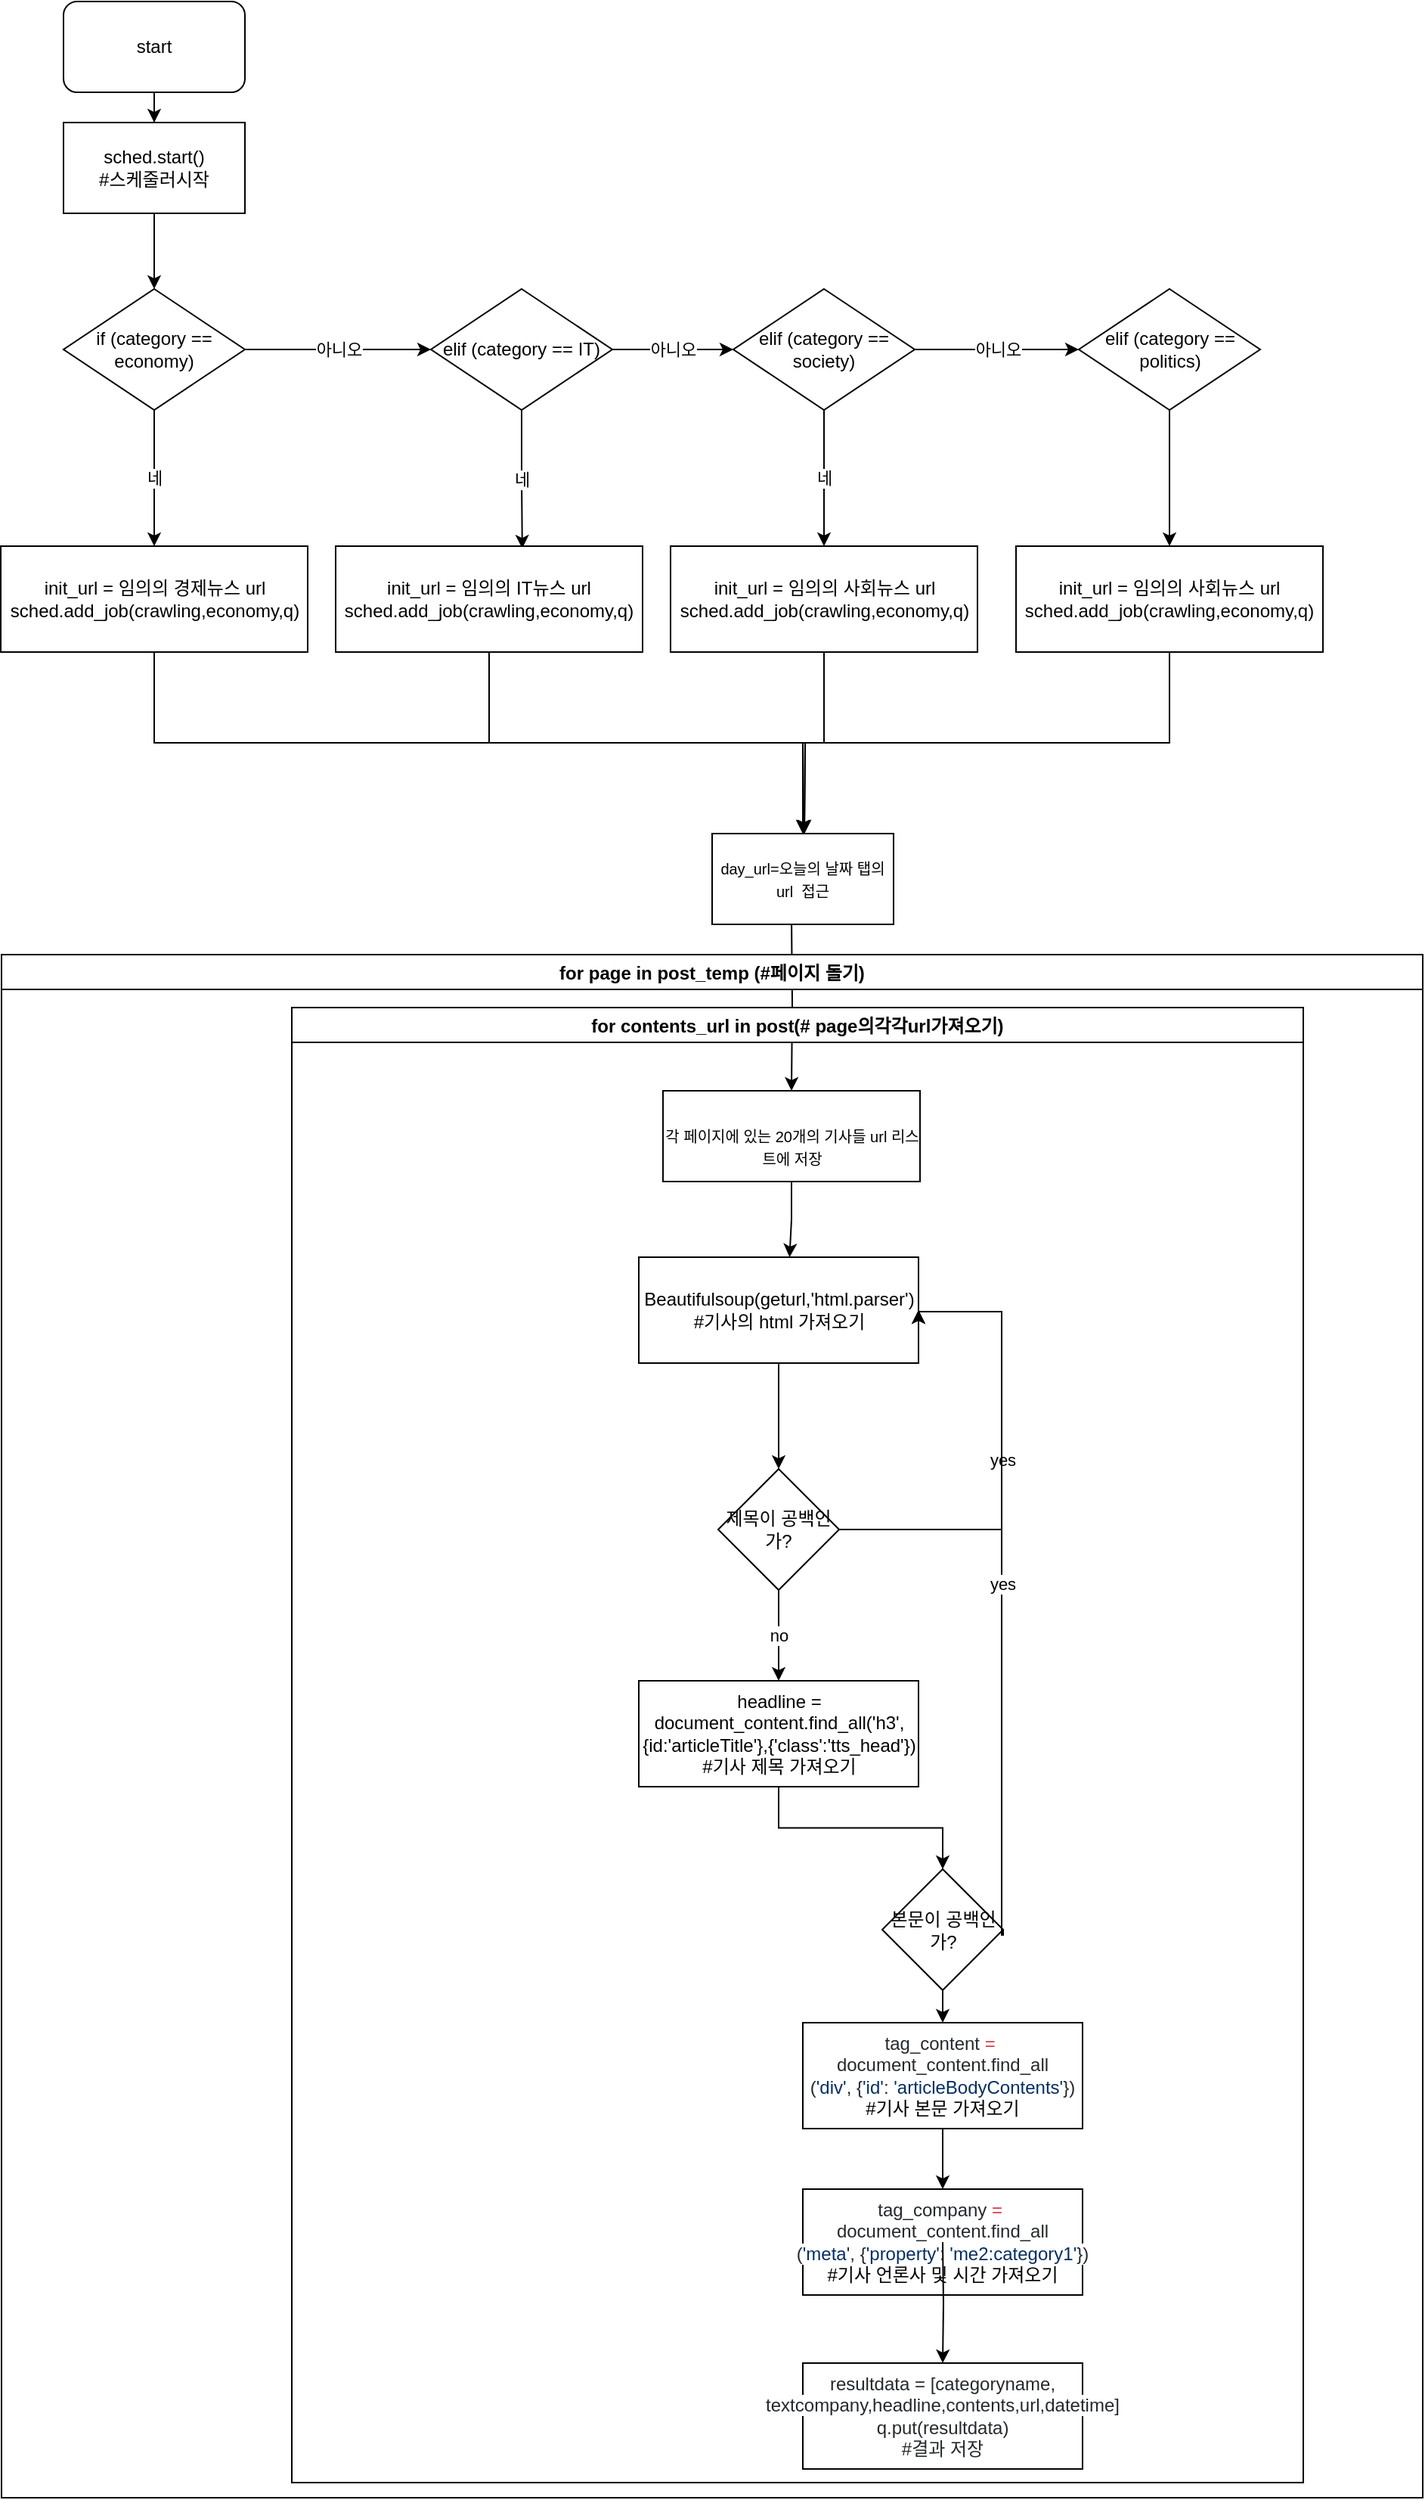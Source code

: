 <mxfile version="12.2.6" type="github" pages="1"><diagram id="5E8hxEOjwck5plJGQpqs" name="Page-1"><mxGraphModel dx="2570" dy="593" grid="1" gridSize="10" guides="1" tooltips="1" connect="1" arrows="1" fold="1" page="1" pageScale="1" pageWidth="827" pageHeight="1169" math="0" shadow="0"><root><mxCell id="0"/><mxCell id="1" parent="0"/><mxCell id="jVOUrwJ0EP7208onyzIt-14" value="" style="edgeStyle=orthogonalEdgeStyle;rounded=0;orthogonalLoop=1;jettySize=auto;html=1;" edge="1" parent="1" source="jVOUrwJ0EP7208onyzIt-8" target="jVOUrwJ0EP7208onyzIt-9"><mxGeometry relative="1" as="geometry"/></mxCell><mxCell id="jVOUrwJ0EP7208onyzIt-8" value="start" style="rounded=1;whiteSpace=wrap;html=1;" vertex="1" parent="1"><mxGeometry x="20" y="20" width="120" height="60" as="geometry"/></mxCell><mxCell id="jVOUrwJ0EP7208onyzIt-13" value="" style="edgeStyle=orthogonalEdgeStyle;rounded=0;orthogonalLoop=1;jettySize=auto;html=1;entryX=0.5;entryY=0;entryDx=0;entryDy=0;" edge="1" parent="1" source="jVOUrwJ0EP7208onyzIt-9" target="jVOUrwJ0EP7208onyzIt-15"><mxGeometry relative="1" as="geometry"/></mxCell><mxCell id="jVOUrwJ0EP7208onyzIt-9" value="sched.start()&lt;br&gt;#스케줄러시작" style="rounded=0;whiteSpace=wrap;html=1;" vertex="1" parent="1"><mxGeometry x="20" y="100" width="120" height="60" as="geometry"/></mxCell><mxCell id="jVOUrwJ0EP7208onyzIt-108" style="edgeStyle=orthogonalEdgeStyle;rounded=0;orthogonalLoop=1;jettySize=auto;html=1;exitX=0.5;exitY=1;exitDx=0;exitDy=0;" edge="1" parent="1" source="jVOUrwJ0EP7208onyzIt-10"><mxGeometry relative="1" as="geometry"><mxPoint x="510" y="570" as="targetPoint"/></mxGeometry></mxCell><mxCell id="jVOUrwJ0EP7208onyzIt-10" value="init_url = 임의의 경제뉴스 url&lt;br&gt;sched.add_job(crawling,economy,q)" style="rounded=0;whiteSpace=wrap;html=1;" vertex="1" parent="1"><mxGeometry x="-21.5" y="380" width="203" height="70" as="geometry"/></mxCell><mxCell id="jVOUrwJ0EP7208onyzIt-49" value="" style="edgeStyle=orthogonalEdgeStyle;rounded=0;orthogonalLoop=1;jettySize=auto;html=1;" edge="1" parent="1" target="jVOUrwJ0EP7208onyzIt-48"><mxGeometry relative="1" as="geometry"><mxPoint x="501.5" y="624" as="sourcePoint"/></mxGeometry></mxCell><mxCell id="jVOUrwJ0EP7208onyzIt-17" value="네" style="edgeStyle=orthogonalEdgeStyle;rounded=0;orthogonalLoop=1;jettySize=auto;html=1;" edge="1" parent="1" source="jVOUrwJ0EP7208onyzIt-15" target="jVOUrwJ0EP7208onyzIt-10"><mxGeometry relative="1" as="geometry"/></mxCell><mxCell id="jVOUrwJ0EP7208onyzIt-22" value="아니오" style="edgeStyle=orthogonalEdgeStyle;rounded=0;orthogonalLoop=1;jettySize=auto;html=1;" edge="1" parent="1" source="jVOUrwJ0EP7208onyzIt-15" target="jVOUrwJ0EP7208onyzIt-21"><mxGeometry relative="1" as="geometry"/></mxCell><mxCell id="jVOUrwJ0EP7208onyzIt-15" value="if (category == economy)" style="rhombus;whiteSpace=wrap;html=1;" vertex="1" parent="1"><mxGeometry x="20" y="210" width="120" height="80" as="geometry"/></mxCell><mxCell id="jVOUrwJ0EP7208onyzIt-24" value="아니오" style="edgeStyle=orthogonalEdgeStyle;rounded=0;orthogonalLoop=1;jettySize=auto;html=1;" edge="1" parent="1" source="jVOUrwJ0EP7208onyzIt-21" target="jVOUrwJ0EP7208onyzIt-23"><mxGeometry relative="1" as="geometry"/></mxCell><mxCell id="jVOUrwJ0EP7208onyzIt-32" value="네" style="edgeStyle=orthogonalEdgeStyle;rounded=0;orthogonalLoop=1;jettySize=auto;html=1;entryX=0.608;entryY=0.022;entryDx=0;entryDy=0;entryPerimeter=0;" edge="1" parent="1" source="jVOUrwJ0EP7208onyzIt-21" target="jVOUrwJ0EP7208onyzIt-42"><mxGeometry relative="1" as="geometry"><mxPoint x="284" y="359.857" as="targetPoint"/></mxGeometry></mxCell><mxCell id="jVOUrwJ0EP7208onyzIt-21" value="elif (category == IT)" style="rhombus;whiteSpace=wrap;html=1;" vertex="1" parent="1"><mxGeometry x="263" y="210" width="120" height="80" as="geometry"/></mxCell><mxCell id="jVOUrwJ0EP7208onyzIt-26" value="아니오" style="edgeStyle=orthogonalEdgeStyle;rounded=0;orthogonalLoop=1;jettySize=auto;html=1;" edge="1" parent="1" source="jVOUrwJ0EP7208onyzIt-23" target="jVOUrwJ0EP7208onyzIt-25"><mxGeometry relative="1" as="geometry"/></mxCell><mxCell id="jVOUrwJ0EP7208onyzIt-41" value="네" style="edgeStyle=orthogonalEdgeStyle;rounded=0;orthogonalLoop=1;jettySize=auto;html=1;entryX=0.5;entryY=0;entryDx=0;entryDy=0;" edge="1" parent="1" source="jVOUrwJ0EP7208onyzIt-23" target="jVOUrwJ0EP7208onyzIt-43"><mxGeometry relative="1" as="geometry"><mxPoint x="479.714" y="359.857" as="targetPoint"/></mxGeometry></mxCell><mxCell id="jVOUrwJ0EP7208onyzIt-23" value="elif (category == society)" style="rhombus;whiteSpace=wrap;html=1;" vertex="1" parent="1"><mxGeometry x="463" y="210" width="120" height="80" as="geometry"/></mxCell><mxCell id="jVOUrwJ0EP7208onyzIt-46" value="" style="edgeStyle=orthogonalEdgeStyle;rounded=0;orthogonalLoop=1;jettySize=auto;html=1;entryX=0.5;entryY=0;entryDx=0;entryDy=0;" edge="1" parent="1" source="jVOUrwJ0EP7208onyzIt-25" target="jVOUrwJ0EP7208onyzIt-44"><mxGeometry relative="1" as="geometry"><mxPoint x="751.5" y="370" as="targetPoint"/></mxGeometry></mxCell><mxCell id="jVOUrwJ0EP7208onyzIt-25" value="elif (category == politics)" style="rhombus;whiteSpace=wrap;html=1;" vertex="1" parent="1"><mxGeometry x="691.5" y="210" width="120" height="80" as="geometry"/></mxCell><mxCell id="jVOUrwJ0EP7208onyzIt-107" style="edgeStyle=orthogonalEdgeStyle;rounded=0;orthogonalLoop=1;jettySize=auto;html=1;exitX=0.5;exitY=1;exitDx=0;exitDy=0;entryX=0.5;entryY=0;entryDx=0;entryDy=0;" edge="1" parent="1" source="jVOUrwJ0EP7208onyzIt-42" target="jVOUrwJ0EP7208onyzIt-104"><mxGeometry relative="1" as="geometry"/></mxCell><mxCell id="jVOUrwJ0EP7208onyzIt-42" value="init_url = 임의의 IT뉴스 url&lt;br&gt;sched.add_job(crawling,economy,q)" style="rounded=0;whiteSpace=wrap;html=1;" vertex="1" parent="1"><mxGeometry x="200" y="380" width="203" height="70" as="geometry"/></mxCell><mxCell id="jVOUrwJ0EP7208onyzIt-105" style="edgeStyle=orthogonalEdgeStyle;rounded=0;orthogonalLoop=1;jettySize=auto;html=1;entryX=0.5;entryY=0;entryDx=0;entryDy=0;" edge="1" parent="1" source="jVOUrwJ0EP7208onyzIt-43" target="jVOUrwJ0EP7208onyzIt-104"><mxGeometry relative="1" as="geometry"/></mxCell><mxCell id="jVOUrwJ0EP7208onyzIt-43" value="&lt;span style=&quot;color: rgba(0 , 0 , 0 , 0) ; font-family: monospace ; font-size: 0px ; white-space: nowrap&quot;&gt;%3CmxGraphModel%3E%3Croot%3E%3CmxCell%20id%3D%220%22%2F%3E%3CmxCell%20id%3D%221%22%20parent%3D%220%22%2F%3E%3CmxCell%20id%3D%222%22%20value%3D%22init_url%20%3D%20%EC%9E%84%EC%9D%98%EC%9D%98%20%EA%B2%BD%EC%A0%9C%EB%89%B4%EC%8A%A4%20url%26lt%3Bbr%26gt%3Bsched.add_job(crawling%2Ceconomy%2Cq)%22%20style%3D%22rounded%3D0%3BwhiteSpace%3Dwrap%3Bhtml%3D1%3B%22%20vertex%3D%221%22%20parent%3D%221%22%3E%3CmxGeometry%20x%3D%22-21.5%22%20y%3D%22380%22%20width%3D%22203%22%20height%3D%2270%22%20as%3D%22geometry%22%2F%3E%3C%2FmxCell%3E%3C%2Froot%3E%3C%2FmxGraphModel%3E&lt;/span&gt;init_url = 임의의 사회뉴스 url&lt;br&gt;sched.add_job(crawling,economy,q)" style="rounded=0;whiteSpace=wrap;html=1;" vertex="1" parent="1"><mxGeometry x="421.5" y="380" width="203" height="70" as="geometry"/></mxCell><mxCell id="jVOUrwJ0EP7208onyzIt-80" style="edgeStyle=orthogonalEdgeStyle;rounded=0;orthogonalLoop=1;jettySize=auto;html=1;exitX=0.5;exitY=1;exitDx=0;exitDy=0;" edge="1" parent="1" source="jVOUrwJ0EP7208onyzIt-44"><mxGeometry relative="1" as="geometry"><mxPoint x="510" y="570" as="targetPoint"/></mxGeometry></mxCell><mxCell id="jVOUrwJ0EP7208onyzIt-44" value="&lt;span style=&quot;color: rgba(0 , 0 , 0 , 0) ; font-family: monospace ; font-size: 0px ; white-space: nowrap&quot;&gt;%3CmxGraphModel%3E%3Croot%3E%3CmxCell%20id%3D%220%22%2F%3E%3CmxCell%20id%3D%221%22%20parent%3D%220%22%2F%3E%3CmxCell%20id%3D%222%22%20value%3D%22init_url%20%3D%20%EC%9E%84%EC%9D%98%EC%9D%98%20%EA%B2%BD%EC%A0%9C%EB%89%B4%EC%8A%A4%20url%26lt%3Bbr%26gt%3Bsched.add_job(crawling%2Ceconomy%2Cq)%22%20style%3D%22rounded%3D0%3BwhiteSpace%3Dwrap%3Bhtml%3D1%3B%22%20vertex%3D%221%22%20parent%3D%221%22%3E%3CmxGeometry%20x%3D%22-21.5%22%20y%3D%22380%22%20width%3D%22203%22%20height%3D%2270%22%20as%3D%22geometry%22%2F%3E%3C%2FmxCell%3E%3C%2Froot%3E%3C%2FmxGraphModel%3E&lt;/span&gt;init_url = 임의의 사회뉴스 url&lt;br&gt;sched.add_job(crawling,economy,q)" style="rounded=0;whiteSpace=wrap;html=1;" vertex="1" parent="1"><mxGeometry x="650" y="380" width="203" height="70" as="geometry"/></mxCell><mxCell id="jVOUrwJ0EP7208onyzIt-62" value="for page in post_temp (#페이지 돌기)" style="swimlane;" vertex="1" parent="1"><mxGeometry x="-21" y="650" width="940" height="1020" as="geometry"/></mxCell><mxCell id="jVOUrwJ0EP7208onyzIt-51" value="" style="edgeStyle=orthogonalEdgeStyle;rounded=0;orthogonalLoop=1;jettySize=auto;html=1;" edge="1" parent="jVOUrwJ0EP7208onyzIt-62" source="jVOUrwJ0EP7208onyzIt-48"><mxGeometry relative="1" as="geometry"><mxPoint x="521.214" y="200" as="targetPoint"/></mxGeometry></mxCell><mxCell id="jVOUrwJ0EP7208onyzIt-52" value="Beautifulsoup(geturl,'html.parser')&lt;br&gt;#기사의 html 가져오기" style="rounded=0;whiteSpace=wrap;html=1;" vertex="1" parent="jVOUrwJ0EP7208onyzIt-62"><mxGeometry x="421.5" y="200" width="185" height="70" as="geometry"/></mxCell><mxCell id="jVOUrwJ0EP7208onyzIt-64" value="" style="edgeStyle=orthogonalEdgeStyle;rounded=0;orthogonalLoop=1;jettySize=auto;html=1;entryX=0.5;entryY=0;entryDx=0;entryDy=0;" edge="1" parent="jVOUrwJ0EP7208onyzIt-62" source="jVOUrwJ0EP7208onyzIt-54" target="jVOUrwJ0EP7208onyzIt-67"><mxGeometry relative="1" as="geometry"/></mxCell><mxCell id="jVOUrwJ0EP7208onyzIt-54" value="headline = document_content.find_all('h3',{id:'articleTitle'},{'class':'tts_head'})&lt;br&gt;#기사 제목 가져오기" style="rounded=0;whiteSpace=wrap;html=1;" vertex="1" parent="jVOUrwJ0EP7208onyzIt-62"><mxGeometry x="421.5" y="480" width="185" height="70" as="geometry"/></mxCell><mxCell id="jVOUrwJ0EP7208onyzIt-60" value="no" style="edgeStyle=orthogonalEdgeStyle;rounded=0;orthogonalLoop=1;jettySize=auto;html=1;exitX=0.5;exitY=1;exitDx=0;exitDy=0;entryX=0.5;entryY=0;entryDx=0;entryDy=0;" edge="1" parent="jVOUrwJ0EP7208onyzIt-62" source="jVOUrwJ0EP7208onyzIt-56" target="jVOUrwJ0EP7208onyzIt-54"><mxGeometry relative="1" as="geometry"/></mxCell><mxCell id="jVOUrwJ0EP7208onyzIt-61" value="yes" style="edgeStyle=orthogonalEdgeStyle;rounded=0;orthogonalLoop=1;jettySize=auto;html=1;exitX=1;exitY=0.5;exitDx=0;exitDy=0;entryX=1;entryY=0.5;entryDx=0;entryDy=0;" edge="1" parent="jVOUrwJ0EP7208onyzIt-62" source="jVOUrwJ0EP7208onyzIt-56" target="jVOUrwJ0EP7208onyzIt-52"><mxGeometry relative="1" as="geometry"><Array as="points"><mxPoint x="661.5" y="380"/><mxPoint x="661.5" y="236"/></Array></mxGeometry></mxCell><mxCell id="jVOUrwJ0EP7208onyzIt-56" value="제목이 공백인가?" style="rhombus;whiteSpace=wrap;html=1;" vertex="1" parent="jVOUrwJ0EP7208onyzIt-62"><mxGeometry x="474" y="340" width="80" height="80" as="geometry"/></mxCell><mxCell id="jVOUrwJ0EP7208onyzIt-59" style="edgeStyle=orthogonalEdgeStyle;rounded=0;orthogonalLoop=1;jettySize=auto;html=1;entryX=0.5;entryY=0;entryDx=0;entryDy=0;" edge="1" parent="jVOUrwJ0EP7208onyzIt-62" source="jVOUrwJ0EP7208onyzIt-52" target="jVOUrwJ0EP7208onyzIt-56"><mxGeometry relative="1" as="geometry"/></mxCell><mxCell id="jVOUrwJ0EP7208onyzIt-72" value="" style="edgeStyle=orthogonalEdgeStyle;rounded=0;orthogonalLoop=1;jettySize=auto;html=1;" edge="1" parent="jVOUrwJ0EP7208onyzIt-62" source="jVOUrwJ0EP7208onyzIt-63" target="jVOUrwJ0EP7208onyzIt-71"><mxGeometry relative="1" as="geometry"/></mxCell><mxCell id="jVOUrwJ0EP7208onyzIt-63" value="&lt;span style=&quot;color: rgb(36 , 41 , 46) ; font-family: , &amp;#34;consolas&amp;#34; , &amp;#34;liberation mono&amp;#34; , &amp;#34;menlo&amp;#34; , monospace ; white-space: pre ; background-color: rgb(255 , 255 , 255)&quot;&gt;tag_content &lt;/span&gt;&lt;span class=&quot;pl-k&quot; style=&quot;box-sizing: border-box ; color: rgb(215 , 58 , 73) ; font-family: , &amp;#34;consolas&amp;#34; , &amp;#34;liberation mono&amp;#34; , &amp;#34;menlo&amp;#34; , monospace ; white-space: pre ; background-color: rgb(255 , 255 , 255)&quot;&gt;=&lt;/span&gt;&lt;span style=&quot;color: rgb(36 , 41 , 46) ; font-family: , &amp;#34;consolas&amp;#34; , &amp;#34;liberation mono&amp;#34; , &amp;#34;menlo&amp;#34; , monospace ; white-space: pre ; background-color: rgb(255 , 255 , 255)&quot;&gt; &lt;br/&gt;document_content.find_all&lt;br/&gt;(&lt;/span&gt;&lt;span class=&quot;pl-s&quot; style=&quot;box-sizing: border-box ; color: rgb(3 , 47 , 98) ; font-family: , &amp;#34;consolas&amp;#34; , &amp;#34;liberation mono&amp;#34; , &amp;#34;menlo&amp;#34; , monospace ; white-space: pre ; background-color: rgb(255 , 255 , 255)&quot;&gt;&lt;span class=&quot;pl-pds&quot; style=&quot;box-sizing: border-box&quot;&gt;'&lt;/span&gt;div&lt;span class=&quot;pl-pds&quot; style=&quot;box-sizing: border-box&quot;&gt;'&lt;/span&gt;&lt;/span&gt;&lt;span style=&quot;color: rgb(36 , 41 , 46) ; font-family: , &amp;#34;consolas&amp;#34; , &amp;#34;liberation mono&amp;#34; , &amp;#34;menlo&amp;#34; , monospace ; white-space: pre ; background-color: rgb(255 , 255 , 255)&quot;&gt;, {&lt;/span&gt;&lt;span class=&quot;pl-s&quot; style=&quot;box-sizing: border-box ; color: rgb(3 , 47 , 98) ; font-family: , &amp;#34;consolas&amp;#34; , &amp;#34;liberation mono&amp;#34; , &amp;#34;menlo&amp;#34; , monospace ; white-space: pre ; background-color: rgb(255 , 255 , 255)&quot;&gt;&lt;span class=&quot;pl-pds&quot; style=&quot;box-sizing: border-box&quot;&gt;'&lt;/span&gt;id&lt;span class=&quot;pl-pds&quot; style=&quot;box-sizing: border-box&quot;&gt;'&lt;/span&gt;&lt;/span&gt;&lt;span style=&quot;color: rgb(36 , 41 , 46) ; font-family: , &amp;#34;consolas&amp;#34; , &amp;#34;liberation mono&amp;#34; , &amp;#34;menlo&amp;#34; , monospace ; white-space: pre ; background-color: rgb(255 , 255 , 255)&quot;&gt;: &lt;/span&gt;&lt;span class=&quot;pl-s&quot; style=&quot;box-sizing: border-box ; color: rgb(3 , 47 , 98) ; font-family: , &amp;#34;consolas&amp;#34; , &amp;#34;liberation mono&amp;#34; , &amp;#34;menlo&amp;#34; , monospace ; white-space: pre ; background-color: rgb(255 , 255 , 255)&quot;&gt;&lt;span class=&quot;pl-pds&quot; style=&quot;box-sizing: border-box&quot;&gt;'&lt;/span&gt;articleBodyContents&lt;span class=&quot;pl-pds&quot; style=&quot;box-sizing: border-box&quot;&gt;'&lt;/span&gt;&lt;/span&gt;&lt;span style=&quot;color: rgb(36 , 41 , 46) ; font-family: , &amp;#34;consolas&amp;#34; , &amp;#34;liberation mono&amp;#34; , &amp;#34;menlo&amp;#34; , monospace ; white-space: pre ; background-color: rgb(255 , 255 , 255)&quot;&gt;})&lt;/span&gt;&lt;br&gt;#기사 본문 가져오기" style="rounded=0;whiteSpace=wrap;html=1;" vertex="1" parent="jVOUrwJ0EP7208onyzIt-62"><mxGeometry x="530" y="706" width="185" height="70" as="geometry"/></mxCell><mxCell id="jVOUrwJ0EP7208onyzIt-71" value="&lt;span style=&quot;color: rgb(36 , 41 , 46) ; font-family: , &amp;#34;consolas&amp;#34; , &amp;#34;liberation mono&amp;#34; , &amp;#34;menlo&amp;#34; , monospace ; white-space: pre ; background-color: rgb(255 , 255 , 255)&quot;&gt;tag_company &lt;/span&gt;&lt;span class=&quot;pl-k&quot; style=&quot;box-sizing: border-box ; color: rgb(215 , 58 , 73) ; font-family: , &amp;#34;consolas&amp;#34; , &amp;#34;liberation mono&amp;#34; , &amp;#34;menlo&amp;#34; , monospace ; white-space: pre ; background-color: rgb(255 , 255 , 255)&quot;&gt;=&lt;/span&gt;&lt;span style=&quot;color: rgb(36 , 41 , 46) ; font-family: , &amp;#34;consolas&amp;#34; , &amp;#34;liberation mono&amp;#34; , &amp;#34;menlo&amp;#34; , monospace ; white-space: pre ; background-color: rgb(255 , 255 , 255)&quot;&gt; &lt;br/&gt;document_content.find_all&lt;br/&gt;(&lt;/span&gt;&lt;span class=&quot;pl-s&quot; style=&quot;box-sizing: border-box ; color: rgb(3 , 47 , 98) ; font-family: , &amp;#34;consolas&amp;#34; , &amp;#34;liberation mono&amp;#34; , &amp;#34;menlo&amp;#34; , monospace ; white-space: pre ; background-color: rgb(255 , 255 , 255)&quot;&gt;&lt;span class=&quot;pl-pds&quot; style=&quot;box-sizing: border-box&quot;&gt;'&lt;/span&gt;meta&lt;span class=&quot;pl-pds&quot; style=&quot;box-sizing: border-box&quot;&gt;'&lt;/span&gt;&lt;/span&gt;&lt;span style=&quot;color: rgb(36 , 41 , 46) ; font-family: , &amp;#34;consolas&amp;#34; , &amp;#34;liberation mono&amp;#34; , &amp;#34;menlo&amp;#34; , monospace ; white-space: pre ; background-color: rgb(255 , 255 , 255)&quot;&gt;, {&lt;/span&gt;&lt;span class=&quot;pl-s&quot; style=&quot;box-sizing: border-box ; color: rgb(3 , 47 , 98) ; font-family: , &amp;#34;consolas&amp;#34; , &amp;#34;liberation mono&amp;#34; , &amp;#34;menlo&amp;#34; , monospace ; white-space: pre ; background-color: rgb(255 , 255 , 255)&quot;&gt;&lt;span class=&quot;pl-pds&quot; style=&quot;box-sizing: border-box&quot;&gt;'&lt;/span&gt;property&lt;span class=&quot;pl-pds&quot; style=&quot;box-sizing: border-box&quot;&gt;'&lt;/span&gt;&lt;/span&gt;&lt;span style=&quot;color: rgb(36 , 41 , 46) ; font-family: , &amp;#34;consolas&amp;#34; , &amp;#34;liberation mono&amp;#34; , &amp;#34;menlo&amp;#34; , monospace ; white-space: pre ; background-color: rgb(255 , 255 , 255)&quot;&gt;: &lt;/span&gt;&lt;span class=&quot;pl-s&quot; style=&quot;box-sizing: border-box ; color: rgb(3 , 47 , 98) ; font-family: , &amp;#34;consolas&amp;#34; , &amp;#34;liberation mono&amp;#34; , &amp;#34;menlo&amp;#34; , monospace ; white-space: pre ; background-color: rgb(255 , 255 , 255)&quot;&gt;&lt;span class=&quot;pl-pds&quot; style=&quot;box-sizing: border-box&quot;&gt;'&lt;/span&gt;me2:category1&lt;span class=&quot;pl-pds&quot; style=&quot;box-sizing: border-box&quot;&gt;'&lt;/span&gt;&lt;/span&gt;&lt;span style=&quot;color: rgb(36 , 41 , 46) ; font-family: , &amp;#34;consolas&amp;#34; , &amp;#34;liberation mono&amp;#34; , &amp;#34;menlo&amp;#34; , monospace ; white-space: pre ; background-color: rgb(255 , 255 , 255)&quot;&gt;})&lt;/span&gt;&lt;font color=&quot;#032f62&quot;&gt;&lt;span style=&quot;white-space: pre ; background-color: rgb(255 , 255 , 255)&quot;&gt;&lt;br/&gt;&lt;/span&gt;&lt;/font&gt;#기사 언론사 및 시간 가져오기" style="rounded=0;whiteSpace=wrap;html=1;" vertex="1" parent="jVOUrwJ0EP7208onyzIt-62"><mxGeometry x="530" y="816" width="185" height="70" as="geometry"/></mxCell><mxCell id="jVOUrwJ0EP7208onyzIt-69" style="edgeStyle=orthogonalEdgeStyle;rounded=0;orthogonalLoop=1;jettySize=auto;html=1;exitX=0.5;exitY=1;exitDx=0;exitDy=0;entryX=0.5;entryY=0;entryDx=0;entryDy=0;" edge="1" parent="jVOUrwJ0EP7208onyzIt-62" source="jVOUrwJ0EP7208onyzIt-67" target="jVOUrwJ0EP7208onyzIt-63"><mxGeometry relative="1" as="geometry"/></mxCell><mxCell id="jVOUrwJ0EP7208onyzIt-67" value="본문이 공백인가?" style="rhombus;whiteSpace=wrap;html=1;" vertex="1" parent="jVOUrwJ0EP7208onyzIt-62"><mxGeometry x="582.5" y="604.5" width="80" height="80" as="geometry"/></mxCell><mxCell id="jVOUrwJ0EP7208onyzIt-68" value="yes" style="edgeStyle=orthogonalEdgeStyle;rounded=0;orthogonalLoop=1;jettySize=auto;html=1;exitX=1;exitY=0.5;exitDx=0;exitDy=0;entryX=1;entryY=0.5;entryDx=0;entryDy=0;" edge="1" parent="jVOUrwJ0EP7208onyzIt-62" source="jVOUrwJ0EP7208onyzIt-67" target="jVOUrwJ0EP7208onyzIt-52"><mxGeometry relative="1" as="geometry"><Array as="points"><mxPoint x="661.5" y="648"/><mxPoint x="661.5" y="236"/></Array></mxGeometry></mxCell><mxCell id="jVOUrwJ0EP7208onyzIt-100" value="" style="edgeStyle=orthogonalEdgeStyle;rounded=0;orthogonalLoop=1;jettySize=auto;html=1;" edge="1" parent="jVOUrwJ0EP7208onyzIt-62" target="jVOUrwJ0EP7208onyzIt-101"><mxGeometry relative="1" as="geometry"><mxPoint x="622.5" y="851" as="sourcePoint"/></mxGeometry></mxCell><mxCell id="jVOUrwJ0EP7208onyzIt-101" value="&lt;font color=&quot;#24292e&quot;&gt;&lt;span style=&quot;white-space: pre ; background-color: rgb(255 , 255 , 255)&quot;&gt;resultdata = [categoryname,&lt;br/&gt;textcompany,headline,contents,url,datetime]&lt;br&gt;q.put(resultdata)&lt;br&gt;#결과 저장&lt;/span&gt;&lt;/font&gt;" style="rounded=0;whiteSpace=wrap;html=1;" vertex="1" parent="jVOUrwJ0EP7208onyzIt-62"><mxGeometry x="530" y="931" width="185" height="70" as="geometry"/></mxCell><mxCell id="jVOUrwJ0EP7208onyzIt-102" value="for contents_url in post(# page의각각url가져오기)" style="swimlane;" vertex="1" parent="jVOUrwJ0EP7208onyzIt-62"><mxGeometry x="192" y="35" width="669" height="975" as="geometry"/></mxCell><mxCell id="jVOUrwJ0EP7208onyzIt-48" value="&lt;span style=&quot;font-size: 10px&quot;&gt;&lt;br&gt;각 페이지에 있는 20개의 기사들 url 리스트에 저장&lt;br&gt;&lt;/span&gt;" style="rounded=0;whiteSpace=wrap;html=1;" vertex="1" parent="jVOUrwJ0EP7208onyzIt-102"><mxGeometry x="245.5" y="55" width="170" height="60" as="geometry"/></mxCell><mxCell id="jVOUrwJ0EP7208onyzIt-104" value="&lt;span style=&quot;font-size: 10px&quot;&gt;day_url=오늘의 날짜 탭의 url&amp;nbsp; 접근&lt;/span&gt;&lt;span style=&quot;color: rgba(0 , 0 , 0 , 0) ; font-family: monospace ; font-size: 0px ; white-space: nowrap&quot;&gt;%3CmxGraphModel%3E%3Croot%3E%3CmxCell%20id%3D%220%22%2F%3E%3CmxCell%20id%3D%221%22%20parent%3D%220%22%2F%3E%3CmxCell%20id%3D%222%22%20style%3D%22edgeStyle%3DorthogonalEdgeStyle%3Brounded%3D0%3BorthogonalLoop%3D1%3BjettySize%3Dauto%3Bhtml%3D1%3BentryX%3D0.5%3BentryY%3D0%3BentryDx%3D0%3BentryDy%3D0%3B%22%20edge%3D%221%22%20parent%3D%221%22%3E%3CmxGeometry%20relative%3D%221%22%20as%3D%22geometry%22%3E%3CmxPoint%20x%3D%22764%22%20y%3D%22380%22%20as%3D%22sourcePoint%22%2F%3E%3CmxPoint%20x%3D%22764%22%20y%3D%22379.857%22%20as%3D%22targetPoint%22%2F%3E%3C%2FmxGeometry%3E%3C%2FmxCell%3E%3C%2Froot%3E%3C%2FmxGraphModel%3E&lt;/span&gt;&lt;span style=&quot;font-size: 10px&quot;&gt;&lt;br&gt;&lt;/span&gt;" style="rounded=0;whiteSpace=wrap;html=1;" vertex="1" parent="1"><mxGeometry x="449" y="570" width="120" height="60" as="geometry"/></mxCell></root></mxGraphModel></diagram></mxfile>